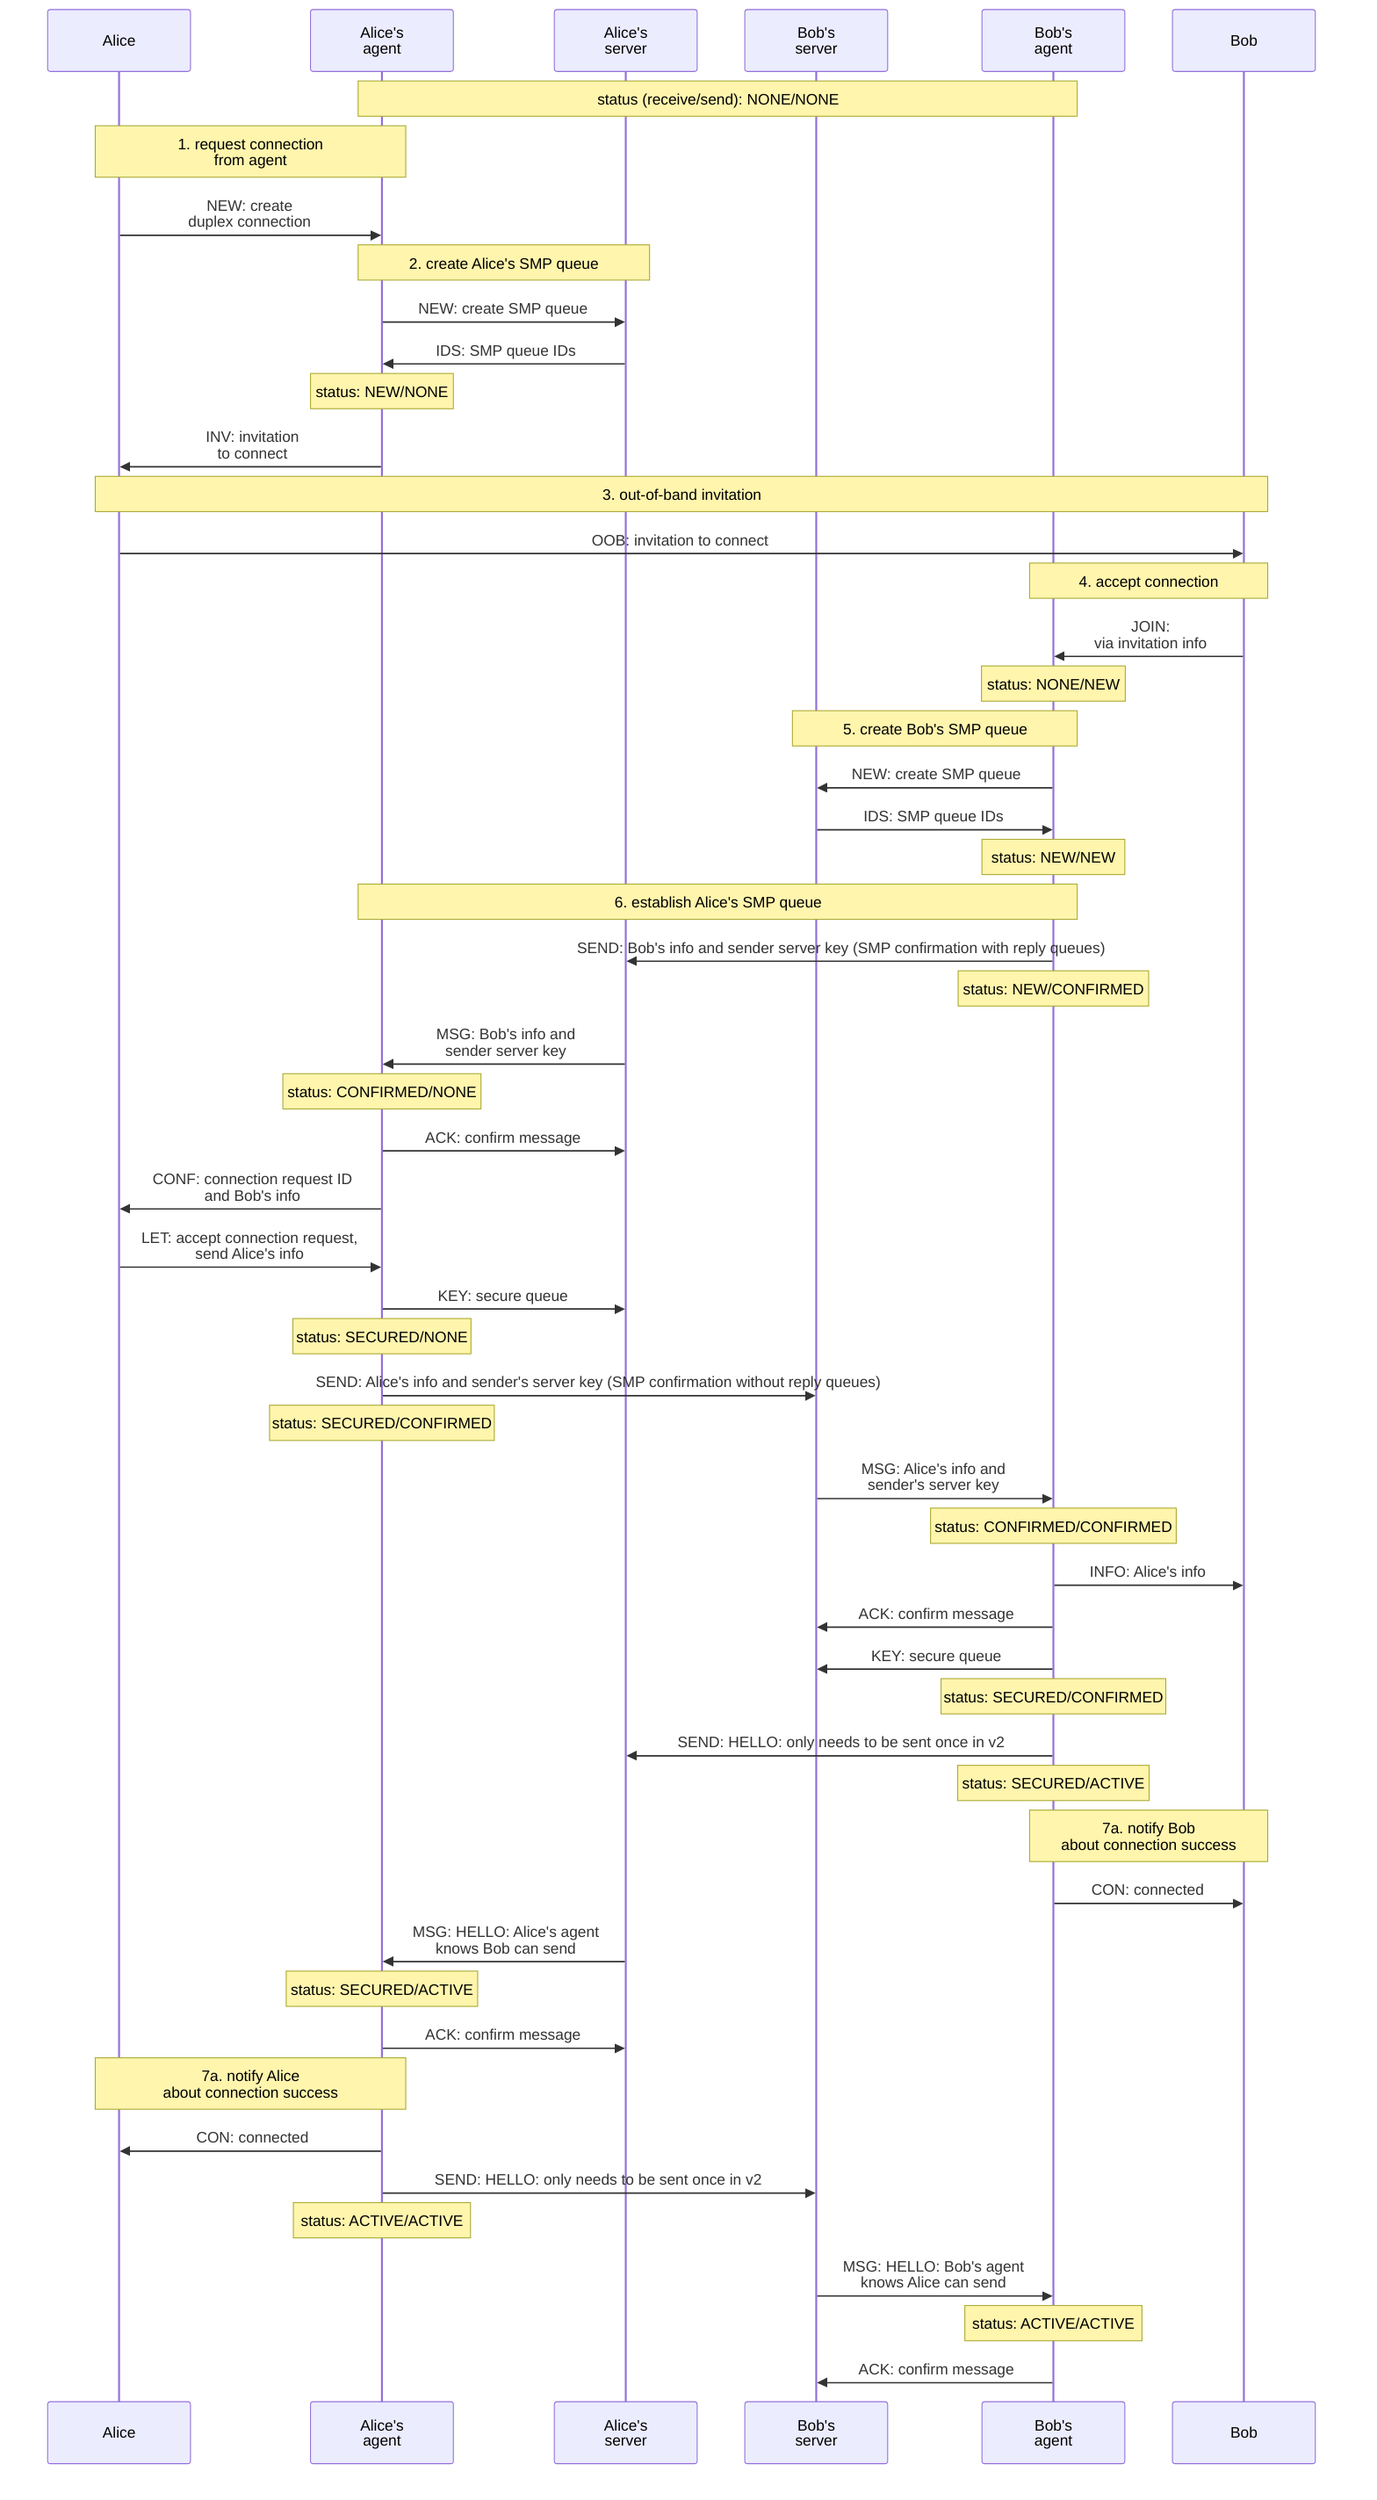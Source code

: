 sequenceDiagram
  participant A as Alice
  participant AA as Alice's<br>agent
  participant AS as Alice's<br>server
  participant BS as Bob's<br>server
  participant BA as Bob's<br>agent
  participant B as Bob

  note over AA, BA: status (receive/send): NONE/NONE

  note over A, AA: 1. request connection<br>from agent
  A ->> AA: NEW: create<br>duplex connection
 
  note over AA, AS: 2. create Alice's SMP queue
  AA ->> AS: NEW: create SMP queue
  AS ->> AA: IDS: SMP queue IDs
  note over AA: status: NEW/NONE

  AA ->> A: INV: invitation<br>to connect

  note over A, B: 3. out-of-band invitation
  A ->> B: OOB: invitation to connect

  note over BA, B: 4. accept connection
  B ->> BA: JOIN:<br>via invitation info
  note over BA: status: NONE/NEW

  note over BA, BS: 5. create Bob's SMP queue
  BA ->> BS: NEW: create SMP queue
  BS ->> BA: IDS: SMP queue IDs
  note over BA: status: NEW/NEW

  note over BA, AA: 6. establish Alice's SMP queue
  BA ->> AS: SEND: Bob's info and sender server key (SMP confirmation with reply queues)
  note over BA: status: NEW/CONFIRMED

  AS ->> AA: MSG: Bob's info and<br>sender server key
  note over AA: status: CONFIRMED/NONE
  AA ->> AS: ACK: confirm message
  AA ->> A: CONF: connection request ID<br>and Bob's info
  A ->> AA: LET: accept connection request,<br>send Alice's info
  AA ->> AS: KEY: secure queue
  note over AA: status: SECURED/NONE

  AA ->> BS: SEND: Alice's info and sender's server key (SMP confirmation without reply queues)
  note over AA: status: SECURED/CONFIRMED

  BS ->> BA: MSG: Alice's info and<br>sender's server key
  note over BA: status: CONFIRMED/CONFIRMED
  BA ->> B: INFO: Alice's info
  BA ->> BS: ACK: confirm message
  BA ->> BS: KEY: secure queue
  note over BA: status: SECURED/CONFIRMED

  BA ->> AS: SEND: HELLO: only needs to be sent once in v2

  note over BA: status: SECURED/ACTIVE
  note over BA, B: 7a. notify Bob<br>about connection success
  BA ->> B: CON: connected

  AS ->> AA: MSG: HELLO: Alice's agent<br>knows Bob can send
  note over AA: status: SECURED/ACTIVE
  AA ->> AS: ACK: confirm message
  note over A, AA: 7a. notify Alice<br>about connection success
  AA ->> A: CON: connected

  AA ->> BS: SEND: HELLO: only needs to be sent once in v2
  note over AA: status: ACTIVE/ACTIVE
  BS ->> BA: MSG: HELLO: Bob's agent<br>knows Alice can send
  note over BA: status: ACTIVE/ACTIVE
  BA ->> BS: ACK: confirm message